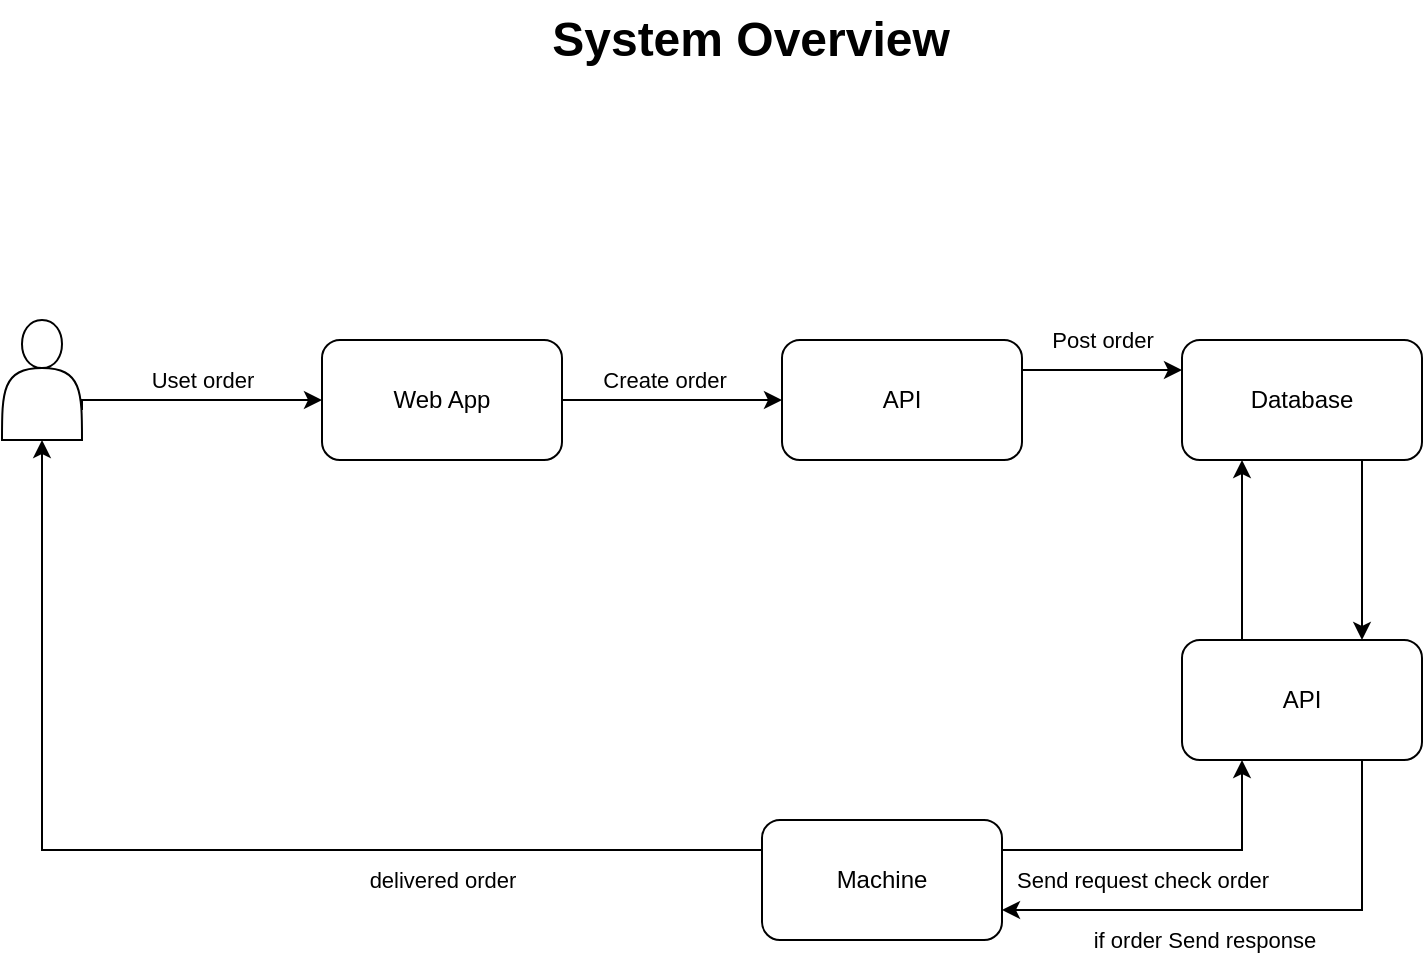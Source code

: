 <mxfile version="20.5.1" type="device"><diagram id="C5RBs43oDa-KdzZeNtuy" name="Page-1"><mxGraphModel dx="920" dy="1374" grid="1" gridSize="10" guides="1" tooltips="1" connect="1" arrows="1" fold="1" page="1" pageScale="1" pageWidth="827" pageHeight="1169" math="0" shadow="0"><root><mxCell id="WIyWlLk6GJQsqaUBKTNV-0"/><mxCell id="WIyWlLk6GJQsqaUBKTNV-1" parent="WIyWlLk6GJQsqaUBKTNV-0"/><mxCell id="3FrgSlGsboniuV3t3cQq-4" value="Uset order" style="edgeStyle=orthogonalEdgeStyle;rounded=0;orthogonalLoop=1;jettySize=auto;html=1;exitX=1;exitY=0.75;exitDx=0;exitDy=0;entryX=0;entryY=0.5;entryDx=0;entryDy=0;" edge="1" parent="WIyWlLk6GJQsqaUBKTNV-1" source="3FrgSlGsboniuV3t3cQq-0" target="3FrgSlGsboniuV3t3cQq-3"><mxGeometry x="0.035" y="10" relative="1" as="geometry"><Array as="points"><mxPoint x="80" y="230"/></Array><mxPoint as="offset"/></mxGeometry></mxCell><mxCell id="3FrgSlGsboniuV3t3cQq-0" value="" style="shape=actor;whiteSpace=wrap;html=1;" vertex="1" parent="WIyWlLk6GJQsqaUBKTNV-1"><mxGeometry x="40" y="190" width="40" height="60" as="geometry"/></mxCell><mxCell id="3FrgSlGsboniuV3t3cQq-1" value="System Overview" style="text;strokeColor=none;fillColor=none;html=1;fontSize=24;fontStyle=1;verticalAlign=middle;align=center;" vertex="1" parent="WIyWlLk6GJQsqaUBKTNV-1"><mxGeometry x="364" y="30" width="100" height="40" as="geometry"/></mxCell><mxCell id="3FrgSlGsboniuV3t3cQq-6" style="edgeStyle=orthogonalEdgeStyle;rounded=0;orthogonalLoop=1;jettySize=auto;html=1;exitX=1;exitY=0.5;exitDx=0;exitDy=0;entryX=0;entryY=0.5;entryDx=0;entryDy=0;" edge="1" parent="WIyWlLk6GJQsqaUBKTNV-1" source="3FrgSlGsboniuV3t3cQq-3" target="3FrgSlGsboniuV3t3cQq-5"><mxGeometry relative="1" as="geometry"/></mxCell><mxCell id="3FrgSlGsboniuV3t3cQq-7" value="Create order" style="edgeLabel;html=1;align=center;verticalAlign=middle;resizable=0;points=[];" vertex="1" connectable="0" parent="3FrgSlGsboniuV3t3cQq-6"><mxGeometry x="0.127" y="2" relative="1" as="geometry"><mxPoint x="-11" y="-8" as="offset"/></mxGeometry></mxCell><mxCell id="3FrgSlGsboniuV3t3cQq-3" value="Web App" style="rounded=1;whiteSpace=wrap;html=1;" vertex="1" parent="WIyWlLk6GJQsqaUBKTNV-1"><mxGeometry x="200" y="200" width="120" height="60" as="geometry"/></mxCell><mxCell id="3FrgSlGsboniuV3t3cQq-9" value="Post order" style="edgeStyle=orthogonalEdgeStyle;rounded=0;orthogonalLoop=1;jettySize=auto;html=1;exitX=1;exitY=0.25;exitDx=0;exitDy=0;entryX=0;entryY=0.25;entryDx=0;entryDy=0;" edge="1" parent="WIyWlLk6GJQsqaUBKTNV-1" source="3FrgSlGsboniuV3t3cQq-5" target="3FrgSlGsboniuV3t3cQq-8"><mxGeometry y="15" relative="1" as="geometry"><mxPoint as="offset"/></mxGeometry></mxCell><mxCell id="3FrgSlGsboniuV3t3cQq-5" value="API" style="rounded=1;whiteSpace=wrap;html=1;" vertex="1" parent="WIyWlLk6GJQsqaUBKTNV-1"><mxGeometry x="430" y="200" width="120" height="60" as="geometry"/></mxCell><mxCell id="3FrgSlGsboniuV3t3cQq-15" style="edgeStyle=orthogonalEdgeStyle;rounded=0;orthogonalLoop=1;jettySize=auto;html=1;exitX=0.75;exitY=1;exitDx=0;exitDy=0;entryX=0.75;entryY=0;entryDx=0;entryDy=0;" edge="1" parent="WIyWlLk6GJQsqaUBKTNV-1" source="3FrgSlGsboniuV3t3cQq-8" target="3FrgSlGsboniuV3t3cQq-13"><mxGeometry relative="1" as="geometry"/></mxCell><mxCell id="3FrgSlGsboniuV3t3cQq-8" value="Database" style="rounded=1;whiteSpace=wrap;html=1;" vertex="1" parent="WIyWlLk6GJQsqaUBKTNV-1"><mxGeometry x="630" y="200" width="120" height="60" as="geometry"/></mxCell><mxCell id="3FrgSlGsboniuV3t3cQq-17" value="Send request check order" style="edgeStyle=orthogonalEdgeStyle;rounded=0;orthogonalLoop=1;jettySize=auto;html=1;exitX=1;exitY=0.25;exitDx=0;exitDy=0;entryX=0.25;entryY=1;entryDx=0;entryDy=0;" edge="1" parent="WIyWlLk6GJQsqaUBKTNV-1" source="3FrgSlGsboniuV3t3cQq-10" target="3FrgSlGsboniuV3t3cQq-13"><mxGeometry x="-0.151" y="-15" relative="1" as="geometry"><mxPoint as="offset"/></mxGeometry></mxCell><mxCell id="3FrgSlGsboniuV3t3cQq-20" style="edgeStyle=orthogonalEdgeStyle;rounded=0;orthogonalLoop=1;jettySize=auto;html=1;exitX=0;exitY=0.25;exitDx=0;exitDy=0;entryX=0.5;entryY=1;entryDx=0;entryDy=0;" edge="1" parent="WIyWlLk6GJQsqaUBKTNV-1" source="3FrgSlGsboniuV3t3cQq-10" target="3FrgSlGsboniuV3t3cQq-0"><mxGeometry relative="1" as="geometry"/></mxCell><mxCell id="3FrgSlGsboniuV3t3cQq-22" value="delivered order" style="edgeLabel;html=1;align=center;verticalAlign=middle;resizable=0;points=[];" vertex="1" connectable="0" parent="3FrgSlGsboniuV3t3cQq-20"><mxGeometry x="-0.444" y="3" relative="1" as="geometry"><mxPoint x="-3" y="12" as="offset"/></mxGeometry></mxCell><mxCell id="3FrgSlGsboniuV3t3cQq-10" value="Machine" style="rounded=1;whiteSpace=wrap;html=1;" vertex="1" parent="WIyWlLk6GJQsqaUBKTNV-1"><mxGeometry x="420" y="440" width="120" height="60" as="geometry"/></mxCell><mxCell id="3FrgSlGsboniuV3t3cQq-14" style="edgeStyle=orthogonalEdgeStyle;rounded=0;orthogonalLoop=1;jettySize=auto;html=1;exitX=0.25;exitY=0;exitDx=0;exitDy=0;entryX=0.25;entryY=1;entryDx=0;entryDy=0;" edge="1" parent="WIyWlLk6GJQsqaUBKTNV-1" source="3FrgSlGsboniuV3t3cQq-13" target="3FrgSlGsboniuV3t3cQq-8"><mxGeometry relative="1" as="geometry"/></mxCell><mxCell id="3FrgSlGsboniuV3t3cQq-18" style="edgeStyle=orthogonalEdgeStyle;rounded=0;orthogonalLoop=1;jettySize=auto;html=1;exitX=0.75;exitY=1;exitDx=0;exitDy=0;entryX=1;entryY=0.75;entryDx=0;entryDy=0;" edge="1" parent="WIyWlLk6GJQsqaUBKTNV-1" source="3FrgSlGsboniuV3t3cQq-13" target="3FrgSlGsboniuV3t3cQq-10"><mxGeometry relative="1" as="geometry"><mxPoint x="720" y="490" as="targetPoint"/></mxGeometry></mxCell><mxCell id="3FrgSlGsboniuV3t3cQq-19" value="if order Send response" style="edgeLabel;html=1;align=center;verticalAlign=middle;resizable=0;points=[];" vertex="1" connectable="0" parent="3FrgSlGsboniuV3t3cQq-18"><mxGeometry x="-0.081" y="2" relative="1" as="geometry"><mxPoint x="-37" y="13" as="offset"/></mxGeometry></mxCell><mxCell id="3FrgSlGsboniuV3t3cQq-13" value="API" style="rounded=1;whiteSpace=wrap;html=1;" vertex="1" parent="WIyWlLk6GJQsqaUBKTNV-1"><mxGeometry x="630" y="350" width="120" height="60" as="geometry"/></mxCell></root></mxGraphModel></diagram></mxfile>